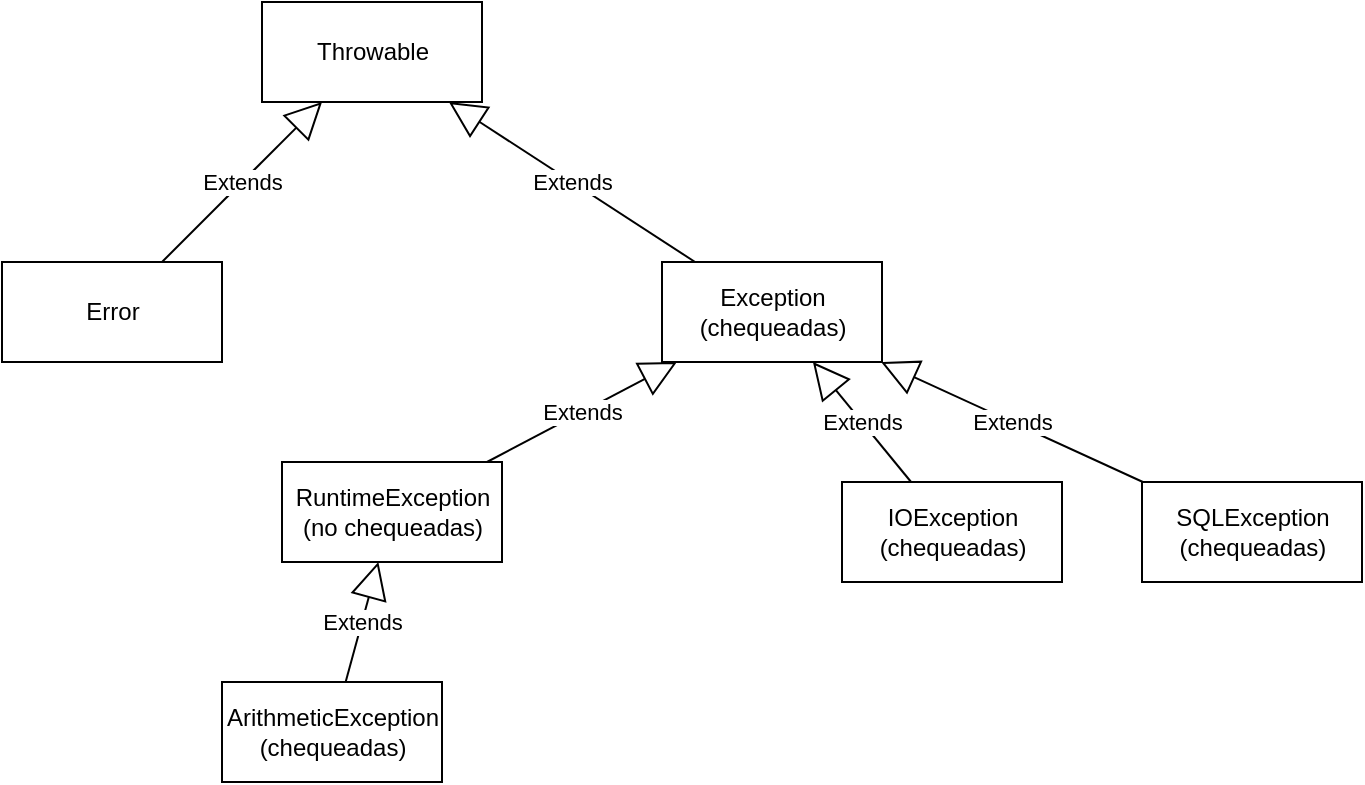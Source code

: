 <mxfile version="14.7.4" type="embed"><diagram id="23iRSUPoRavnBvh4doch" name="Page-1"><mxGraphModel dx="961" dy="349" grid="1" gridSize="10" guides="1" tooltips="1" connect="1" arrows="1" fold="1" page="1" pageScale="1" pageWidth="827" pageHeight="1169" math="0" shadow="0"><root><mxCell id="0"/><mxCell id="1" parent="0"/><mxCell id="2" value="Exception&lt;br&gt;(chequeadas)" style="html=1;" vertex="1" parent="1"><mxGeometry x="520" y="180" width="110" height="50" as="geometry"/></mxCell><mxCell id="3" value="ArithmeticException&lt;br&gt;(chequeadas)" style="html=1;" vertex="1" parent="1"><mxGeometry x="300" y="390" width="110" height="50" as="geometry"/></mxCell><mxCell id="4" value="IOException&lt;br&gt;(chequeadas)" style="html=1;" vertex="1" parent="1"><mxGeometry x="610" y="290" width="110" height="50" as="geometry"/></mxCell><mxCell id="5" value="SQLException&lt;br&gt;(chequeadas)" style="html=1;" vertex="1" parent="1"><mxGeometry x="760" y="290" width="110" height="50" as="geometry"/></mxCell><mxCell id="6" value="Throwable" style="html=1;" vertex="1" parent="1"><mxGeometry x="320" y="50" width="110" height="50" as="geometry"/></mxCell><mxCell id="7" value="Error" style="html=1;" vertex="1" parent="1"><mxGeometry x="190" y="180" width="110" height="50" as="geometry"/></mxCell><mxCell id="8" value="Extends" style="endArrow=block;endSize=16;endFill=0;html=1;" edge="1" parent="1" source="7" target="6"><mxGeometry width="160" relative="1" as="geometry"><mxPoint x="90" y="130" as="sourcePoint"/><mxPoint x="250" y="130" as="targetPoint"/></mxGeometry></mxCell><mxCell id="9" value="Extends" style="endArrow=block;endSize=16;endFill=0;html=1;" edge="1" parent="1" source="2" target="6"><mxGeometry width="160" relative="1" as="geometry"><mxPoint x="280" y="190" as="sourcePoint"/><mxPoint x="360" y="110" as="targetPoint"/></mxGeometry></mxCell><mxCell id="10" value="Extends" style="endArrow=block;endSize=16;endFill=0;html=1;" edge="1" parent="1" source="5" target="2"><mxGeometry width="160" relative="1" as="geometry"><mxPoint x="620.538" y="190" as="sourcePoint"/><mxPoint x="497.462" y="110" as="targetPoint"/></mxGeometry></mxCell><mxCell id="11" value="Extends" style="endArrow=block;endSize=16;endFill=0;html=1;" edge="1" parent="1" source="4" target="2"><mxGeometry width="160" relative="1" as="geometry"><mxPoint x="770.455" y="300" as="sourcePoint"/><mxPoint x="639.545" y="240" as="targetPoint"/></mxGeometry></mxCell><mxCell id="12" value="Extends" style="endArrow=block;endSize=16;endFill=0;html=1;" edge="1" parent="1" source="3" target="13"><mxGeometry width="160" relative="1" as="geometry"><mxPoint x="780.455" y="310" as="sourcePoint"/><mxPoint x="649.545" y="250" as="targetPoint"/></mxGeometry></mxCell><mxCell id="13" value="RuntimeException&lt;br&gt;(no chequeadas)" style="html=1;" vertex="1" parent="1"><mxGeometry x="330" y="280" width="110" height="50" as="geometry"/></mxCell><mxCell id="14" value="Extends" style="endArrow=block;endSize=16;endFill=0;html=1;" edge="1" parent="1" source="13" target="2"><mxGeometry width="160" relative="1" as="geometry"><mxPoint x="180" y="330" as="sourcePoint"/><mxPoint x="340" y="330" as="targetPoint"/></mxGeometry></mxCell></root></mxGraphModel></diagram></mxfile>